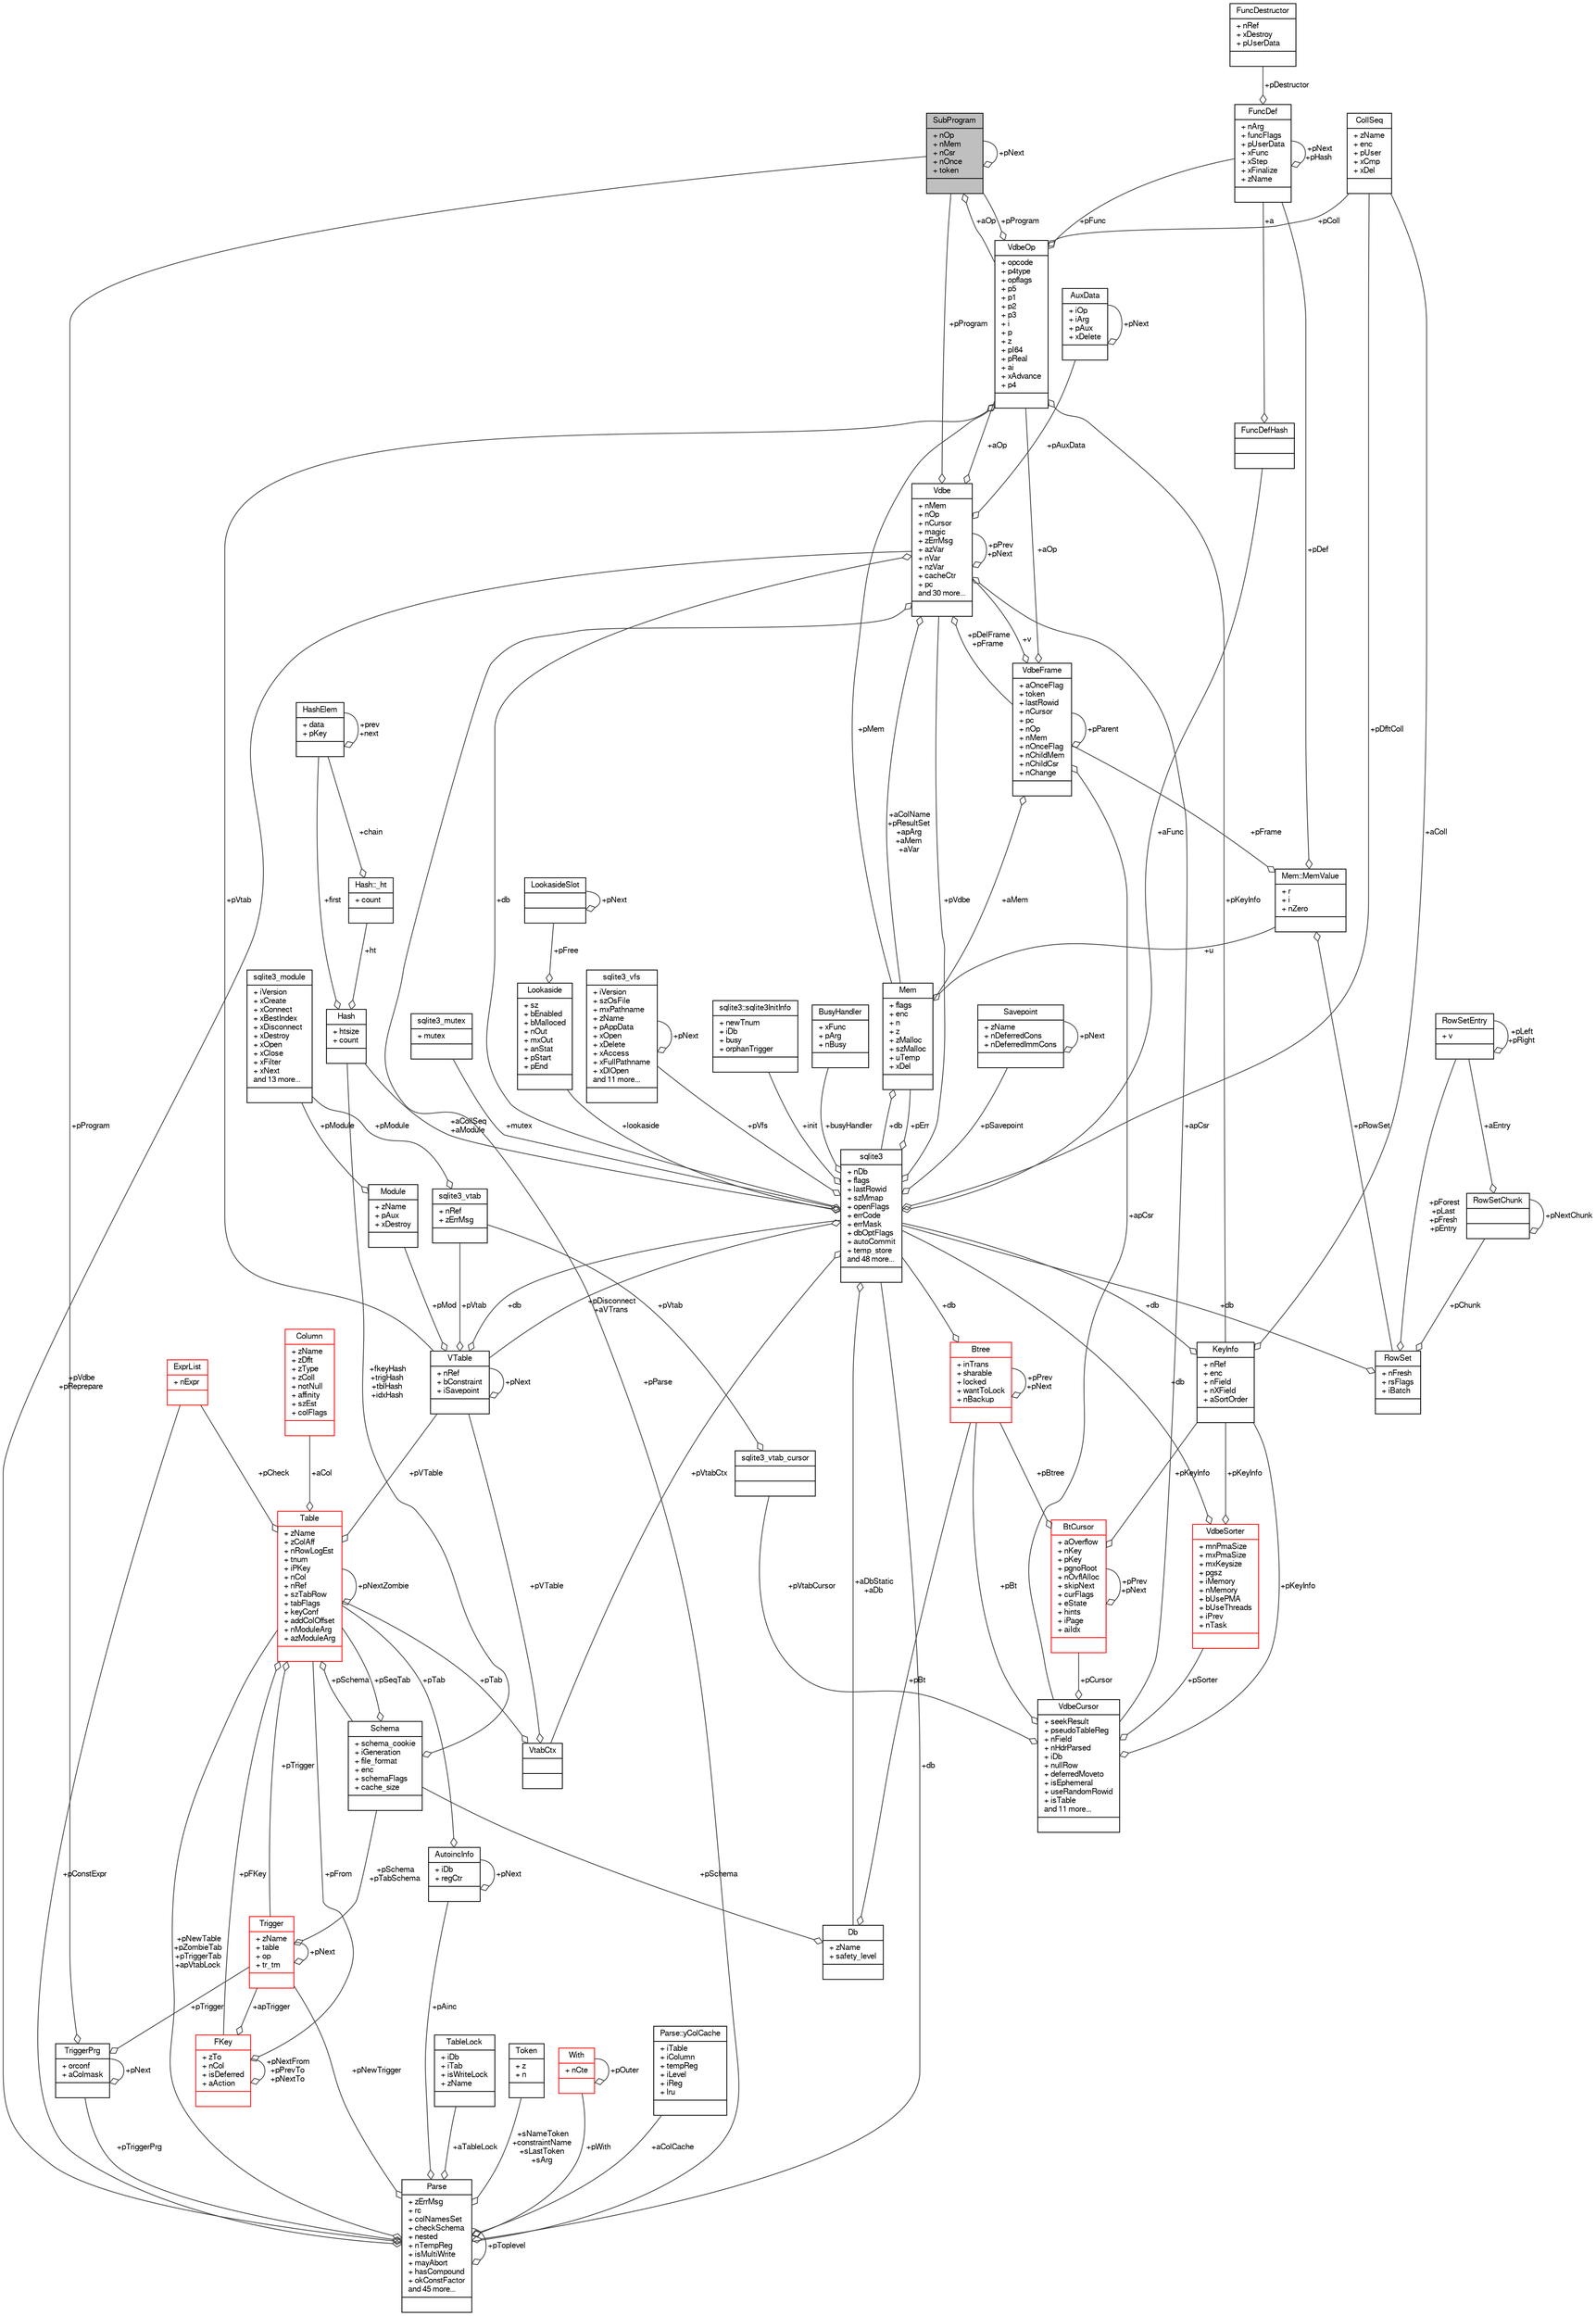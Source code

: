 digraph "SubProgram"
{
  edge [fontname="FreeSans",fontsize="10",labelfontname="FreeSans",labelfontsize="10"];
  node [fontname="FreeSans",fontsize="10",shape=record];
  Node1 [label="{SubProgram\n|+ nOp\l+ nMem\l+ nCsr\l+ nOnce\l+ token\l|}",height=0.2,width=0.4,color="black", fillcolor="grey75", style="filled", fontcolor="black"];
  Node1 -> Node1 [color="grey25",fontsize="10",style="solid",label=" +pNext" ,arrowhead="odiamond",fontname="FreeSans"];
  Node2 -> Node1 [color="grey25",fontsize="10",style="solid",label=" +aOp" ,arrowhead="odiamond",fontname="FreeSans"];
  Node2 [label="{VdbeOp\n|+ opcode\l+ p4type\l+ opflags\l+ p5\l+ p1\l+ p2\l+ p3\l+ i\l+ p\l+ z\l+ pI64\l+ pReal\l+ ai\l+ xAdvance\l+ p4\l|}",height=0.2,width=0.4,color="black", fillcolor="white", style="filled",URL="$structVdbeOp.html"];
  Node3 -> Node2 [color="grey25",fontsize="10",style="solid",label=" +pMem" ,arrowhead="odiamond",fontname="FreeSans"];
  Node3 [label="{Mem\n|+ flags\l+ enc\l+ n\l+ z\l+ zMalloc\l+ szMalloc\l+ uTemp\l+ xDel\l|}",height=0.2,width=0.4,color="black", fillcolor="white", style="filled",URL="$structMem.html"];
  Node4 -> Node3 [color="grey25",fontsize="10",style="solid",label=" +u" ,arrowhead="odiamond",fontname="FreeSans"];
  Node4 [label="{Mem::MemValue\n|+ r\l+ i\l+ nZero\l|}",height=0.2,width=0.4,color="black", fillcolor="white", style="filled",URL="$unionMem_1_1MemValue.html"];
  Node5 -> Node4 [color="grey25",fontsize="10",style="solid",label=" +pFrame" ,arrowhead="odiamond",fontname="FreeSans"];
  Node5 [label="{VdbeFrame\n|+ aOnceFlag\l+ token\l+ lastRowid\l+ nCursor\l+ pc\l+ nOp\l+ nMem\l+ nOnceFlag\l+ nChildMem\l+ nChildCsr\l+ nChange\l|}",height=0.2,width=0.4,color="black", fillcolor="white", style="filled",URL="$structVdbeFrame.html"];
  Node3 -> Node5 [color="grey25",fontsize="10",style="solid",label=" +aMem" ,arrowhead="odiamond",fontname="FreeSans"];
  Node6 -> Node5 [color="grey25",fontsize="10",style="solid",label=" +v" ,arrowhead="odiamond",fontname="FreeSans"];
  Node6 [label="{Vdbe\n|+ nMem\l+ nOp\l+ nCursor\l+ magic\l+ zErrMsg\l+ azVar\l+ nVar\l+ nzVar\l+ cacheCtr\l+ pc\land 30 more...\l|}",height=0.2,width=0.4,color="black", fillcolor="white", style="filled",URL="$structVdbe.html"];
  Node6 -> Node6 [color="grey25",fontsize="10",style="solid",label=" +pPrev\n+pNext" ,arrowhead="odiamond",fontname="FreeSans"];
  Node3 -> Node6 [color="grey25",fontsize="10",style="solid",label=" +aColName\n+pResultSet\n+apArg\n+aMem\n+aVar" ,arrowhead="odiamond",fontname="FreeSans"];
  Node7 -> Node6 [color="grey25",fontsize="10",style="solid",label=" +db" ,arrowhead="odiamond",fontname="FreeSans"];
  Node7 [label="{sqlite3\n|+ nDb\l+ flags\l+ lastRowid\l+ szMmap\l+ openFlags\l+ errCode\l+ errMask\l+ dbOptFlags\l+ autoCommit\l+ temp_store\land 48 more...\l|}",height=0.2,width=0.4,color="black", fillcolor="white", style="filled",URL="$structsqlite3.html"];
  Node3 -> Node7 [color="grey25",fontsize="10",style="solid",label=" +pErr" ,arrowhead="odiamond",fontname="FreeSans"];
  Node6 -> Node7 [color="grey25",fontsize="10",style="solid",label=" +pVdbe" ,arrowhead="odiamond",fontname="FreeSans"];
  Node8 -> Node7 [color="grey25",fontsize="10",style="solid",label=" +pSavepoint" ,arrowhead="odiamond",fontname="FreeSans"];
  Node8 [label="{Savepoint\n|+ zName\l+ nDeferredCons\l+ nDeferredImmCons\l|}",height=0.2,width=0.4,color="black", fillcolor="white", style="filled",URL="$structSavepoint.html"];
  Node8 -> Node8 [color="grey25",fontsize="10",style="solid",label=" +pNext" ,arrowhead="odiamond",fontname="FreeSans"];
  Node9 -> Node7 [color="grey25",fontsize="10",style="solid",label=" +aFunc" ,arrowhead="odiamond",fontname="FreeSans"];
  Node9 [label="{FuncDefHash\n||}",height=0.2,width=0.4,color="black", fillcolor="white", style="filled",URL="$structFuncDefHash.html"];
  Node10 -> Node9 [color="grey25",fontsize="10",style="solid",label=" +a" ,arrowhead="odiamond",fontname="FreeSans"];
  Node10 [label="{FuncDef\n|+ nArg\l+ funcFlags\l+ pUserData\l+ xFunc\l+ xStep\l+ xFinalize\l+ zName\l|}",height=0.2,width=0.4,color="black", fillcolor="white", style="filled",URL="$structFuncDef.html"];
  Node11 -> Node10 [color="grey25",fontsize="10",style="solid",label=" +pDestructor" ,arrowhead="odiamond",fontname="FreeSans"];
  Node11 [label="{FuncDestructor\n|+ nRef\l+ xDestroy\l+ pUserData\l|}",height=0.2,width=0.4,color="black", fillcolor="white", style="filled",URL="$structFuncDestructor.html"];
  Node10 -> Node10 [color="grey25",fontsize="10",style="solid",label=" +pNext\n+pHash" ,arrowhead="odiamond",fontname="FreeSans"];
  Node12 -> Node7 [color="grey25",fontsize="10",style="solid",label=" +lookaside" ,arrowhead="odiamond",fontname="FreeSans"];
  Node12 [label="{Lookaside\n|+ sz\l+ bEnabled\l+ bMalloced\l+ nOut\l+ mxOut\l+ anStat\l+ pStart\l+ pEnd\l|}",height=0.2,width=0.4,color="black", fillcolor="white", style="filled",URL="$structLookaside.html"];
  Node13 -> Node12 [color="grey25",fontsize="10",style="solid",label=" +pFree" ,arrowhead="odiamond",fontname="FreeSans"];
  Node13 [label="{LookasideSlot\n||}",height=0.2,width=0.4,color="black", fillcolor="white", style="filled",URL="$structLookasideSlot.html"];
  Node13 -> Node13 [color="grey25",fontsize="10",style="solid",label=" +pNext" ,arrowhead="odiamond",fontname="FreeSans"];
  Node14 -> Node7 [color="grey25",fontsize="10",style="solid",label=" +mutex" ,arrowhead="odiamond",fontname="FreeSans"];
  Node14 [label="{sqlite3_mutex\n|+ mutex\l|}",height=0.2,width=0.4,color="black", fillcolor="white", style="filled",URL="$structsqlite3__mutex.html"];
  Node15 -> Node7 [color="grey25",fontsize="10",style="solid",label=" +pVfs" ,arrowhead="odiamond",fontname="FreeSans"];
  Node15 [label="{sqlite3_vfs\n|+ iVersion\l+ szOsFile\l+ mxPathname\l+ zName\l+ pAppData\l+ xOpen\l+ xDelete\l+ xAccess\l+ xFullPathname\l+ xDlOpen\land 11 more...\l|}",height=0.2,width=0.4,color="black", fillcolor="white", style="filled",URL="$structsqlite3__vfs.html"];
  Node15 -> Node15 [color="grey25",fontsize="10",style="solid",label=" +pNext" ,arrowhead="odiamond",fontname="FreeSans"];
  Node16 -> Node7 [color="grey25",fontsize="10",style="solid",label=" +init" ,arrowhead="odiamond",fontname="FreeSans"];
  Node16 [label="{sqlite3::sqlite3InitInfo\n|+ newTnum\l+ iDb\l+ busy\l+ orphanTrigger\l|}",height=0.2,width=0.4,color="black", fillcolor="white", style="filled",URL="$structsqlite3_1_1sqlite3InitInfo.html"];
  Node17 -> Node7 [color="grey25",fontsize="10",style="solid",label=" +busyHandler" ,arrowhead="odiamond",fontname="FreeSans"];
  Node17 [label="{BusyHandler\n|+ xFunc\l+ pArg\l+ nBusy\l|}",height=0.2,width=0.4,color="black", fillcolor="white", style="filled",URL="$structBusyHandler.html"];
  Node18 -> Node7 [color="grey25",fontsize="10",style="solid",label=" +pVtabCtx" ,arrowhead="odiamond",fontname="FreeSans"];
  Node18 [label="{VtabCtx\n||}",height=0.2,width=0.4,color="black", fillcolor="white", style="filled",URL="$structVtabCtx.html"];
  Node19 -> Node18 [color="grey25",fontsize="10",style="solid",label=" +pVTable" ,arrowhead="odiamond",fontname="FreeSans"];
  Node19 [label="{VTable\n|+ nRef\l+ bConstraint\l+ iSavepoint\l|}",height=0.2,width=0.4,color="black", fillcolor="white", style="filled",URL="$structVTable.html"];
  Node7 -> Node19 [color="grey25",fontsize="10",style="solid",label=" +db" ,arrowhead="odiamond",fontname="FreeSans"];
  Node19 -> Node19 [color="grey25",fontsize="10",style="solid",label=" +pNext" ,arrowhead="odiamond",fontname="FreeSans"];
  Node20 -> Node19 [color="grey25",fontsize="10",style="solid",label=" +pMod" ,arrowhead="odiamond",fontname="FreeSans"];
  Node20 [label="{Module\n|+ zName\l+ pAux\l+ xDestroy\l|}",height=0.2,width=0.4,color="black", fillcolor="white", style="filled",URL="$structModule.html"];
  Node21 -> Node20 [color="grey25",fontsize="10",style="solid",label=" +pModule" ,arrowhead="odiamond",fontname="FreeSans"];
  Node21 [label="{sqlite3_module\n|+ iVersion\l+ xCreate\l+ xConnect\l+ xBestIndex\l+ xDisconnect\l+ xDestroy\l+ xOpen\l+ xClose\l+ xFilter\l+ xNext\land 13 more...\l|}",height=0.2,width=0.4,color="black", fillcolor="white", style="filled",URL="$structsqlite3__module.html"];
  Node22 -> Node19 [color="grey25",fontsize="10",style="solid",label=" +pVtab" ,arrowhead="odiamond",fontname="FreeSans"];
  Node22 [label="{sqlite3_vtab\n|+ nRef\l+ zErrMsg\l|}",height=0.2,width=0.4,color="black", fillcolor="white", style="filled",URL="$structsqlite3__vtab.html"];
  Node21 -> Node22 [color="grey25",fontsize="10",style="solid",label=" +pModule" ,arrowhead="odiamond",fontname="FreeSans"];
  Node23 -> Node18 [color="grey25",fontsize="10",style="solid",label=" +pTab" ,arrowhead="odiamond",fontname="FreeSans"];
  Node23 [label="{Table\n|+ zName\l+ zColAff\l+ nRowLogEst\l+ tnum\l+ iPKey\l+ nCol\l+ nRef\l+ szTabRow\l+ tabFlags\l+ keyConf\l+ addColOffset\l+ nModuleArg\l+ azModuleArg\l|}",height=0.2,width=0.4,color="red", fillcolor="white", style="filled",URL="$structTable.html"];
  Node24 -> Node23 [color="grey25",fontsize="10",style="solid",label=" +pSchema" ,arrowhead="odiamond",fontname="FreeSans"];
  Node24 [label="{Schema\n|+ schema_cookie\l+ iGeneration\l+ file_format\l+ enc\l+ schemaFlags\l+ cache_size\l|}",height=0.2,width=0.4,color="black", fillcolor="white", style="filled",URL="$structSchema.html"];
  Node23 -> Node24 [color="grey25",fontsize="10",style="solid",label=" +pSeqTab" ,arrowhead="odiamond",fontname="FreeSans"];
  Node25 -> Node24 [color="grey25",fontsize="10",style="solid",label=" +fkeyHash\n+trigHash\n+tblHash\n+idxHash" ,arrowhead="odiamond",fontname="FreeSans"];
  Node25 [label="{Hash\n|+ htsize\l+ count\l|}",height=0.2,width=0.4,color="black", fillcolor="white", style="filled",URL="$structHash.html"];
  Node26 -> Node25 [color="grey25",fontsize="10",style="solid",label=" +ht" ,arrowhead="odiamond",fontname="FreeSans"];
  Node26 [label="{Hash::_ht\n|+ count\l|}",height=0.2,width=0.4,color="black", fillcolor="white", style="filled",URL="$structHash_1_1__ht.html"];
  Node27 -> Node26 [color="grey25",fontsize="10",style="solid",label=" +chain" ,arrowhead="odiamond",fontname="FreeSans"];
  Node27 [label="{HashElem\n|+ data\l+ pKey\l|}",height=0.2,width=0.4,color="black", fillcolor="white", style="filled",URL="$structHashElem.html"];
  Node27 -> Node27 [color="grey25",fontsize="10",style="solid",label=" +prev\n+next" ,arrowhead="odiamond",fontname="FreeSans"];
  Node27 -> Node25 [color="grey25",fontsize="10",style="solid",label=" +first" ,arrowhead="odiamond",fontname="FreeSans"];
  Node28 -> Node23 [color="grey25",fontsize="10",style="solid",label=" +aCol" ,arrowhead="odiamond",fontname="FreeSans"];
  Node28 [label="{Column\n|+ zName\l+ zDflt\l+ zType\l+ zColl\l+ notNull\l+ affinity\l+ szEst\l+ colFlags\l|}",height=0.2,width=0.4,color="red", fillcolor="white", style="filled",URL="$structColumn.html"];
  Node45 -> Node23 [color="grey25",fontsize="10",style="solid",label=" +pFKey" ,arrowhead="odiamond",fontname="FreeSans"];
  Node45 [label="{FKey\n|+ zTo\l+ nCol\l+ isDeferred\l+ aAction\l|}",height=0.2,width=0.4,color="red", fillcolor="white", style="filled",URL="$structFKey.html"];
  Node45 -> Node45 [color="grey25",fontsize="10",style="solid",label=" +pNextFrom\n+pPrevTo\n+pNextTo" ,arrowhead="odiamond",fontname="FreeSans"];
  Node23 -> Node45 [color="grey25",fontsize="10",style="solid",label=" +pFrom" ,arrowhead="odiamond",fontname="FreeSans"];
  Node47 -> Node45 [color="grey25",fontsize="10",style="solid",label=" +apTrigger" ,arrowhead="odiamond",fontname="FreeSans"];
  Node47 [label="{Trigger\n|+ zName\l+ table\l+ op\l+ tr_tm\l|}",height=0.2,width=0.4,color="red", fillcolor="white", style="filled",URL="$structTrigger.html"];
  Node24 -> Node47 [color="grey25",fontsize="10",style="solid",label=" +pSchema\n+pTabSchema" ,arrowhead="odiamond",fontname="FreeSans"];
  Node47 -> Node47 [color="grey25",fontsize="10",style="solid",label=" +pNext" ,arrowhead="odiamond",fontname="FreeSans"];
  Node19 -> Node23 [color="grey25",fontsize="10",style="solid",label=" +pVTable" ,arrowhead="odiamond",fontname="FreeSans"];
  Node23 -> Node23 [color="grey25",fontsize="10",style="solid",label=" +pNextZombie" ,arrowhead="odiamond",fontname="FreeSans"];
  Node47 -> Node23 [color="grey25",fontsize="10",style="solid",label=" +pTrigger" ,arrowhead="odiamond",fontname="FreeSans"];
  Node33 -> Node23 [color="grey25",fontsize="10",style="solid",label=" +pCheck" ,arrowhead="odiamond",fontname="FreeSans"];
  Node33 [label="{ExprList\n|+ nExpr\l|}",height=0.2,width=0.4,color="red", fillcolor="white", style="filled",URL="$structExprList.html"];
  Node44 -> Node7 [color="grey25",fontsize="10",style="solid",label=" +pDfltColl" ,arrowhead="odiamond",fontname="FreeSans"];
  Node44 [label="{CollSeq\n|+ zName\l+ enc\l+ pUser\l+ xCmp\l+ xDel\l|}",height=0.2,width=0.4,color="black", fillcolor="white", style="filled",URL="$structCollSeq.html"];
  Node19 -> Node7 [color="grey25",fontsize="10",style="solid",label=" +pDisconnect\n+aVTrans" ,arrowhead="odiamond",fontname="FreeSans"];
  Node50 -> Node7 [color="grey25",fontsize="10",style="solid",label=" +aDbStatic\n+aDb" ,arrowhead="odiamond",fontname="FreeSans"];
  Node50 [label="{Db\n|+ zName\l+ safety_level\l|}",height=0.2,width=0.4,color="black", fillcolor="white", style="filled",URL="$structDb.html"];
  Node24 -> Node50 [color="grey25",fontsize="10",style="solid",label=" +pSchema" ,arrowhead="odiamond",fontname="FreeSans"];
  Node51 -> Node50 [color="grey25",fontsize="10",style="solid",label=" +pBt" ,arrowhead="odiamond",fontname="FreeSans"];
  Node51 [label="{Btree\n|+ inTrans\l+ sharable\l+ locked\l+ wantToLock\l+ nBackup\l|}",height=0.2,width=0.4,color="red", fillcolor="white", style="filled",URL="$structBtree.html"];
  Node7 -> Node51 [color="grey25",fontsize="10",style="solid",label=" +db" ,arrowhead="odiamond",fontname="FreeSans"];
  Node51 -> Node51 [color="grey25",fontsize="10",style="solid",label=" +pPrev\n+pNext" ,arrowhead="odiamond",fontname="FreeSans"];
  Node25 -> Node7 [color="grey25",fontsize="10",style="solid",label=" +aCollSeq\n+aModule" ,arrowhead="odiamond",fontname="FreeSans"];
  Node5 -> Node6 [color="grey25",fontsize="10",style="solid",label=" +pDelFrame\n+pFrame" ,arrowhead="odiamond",fontname="FreeSans"];
  Node68 -> Node6 [color="grey25",fontsize="10",style="solid",label=" +pAuxData" ,arrowhead="odiamond",fontname="FreeSans"];
  Node68 [label="{AuxData\n|+ iOp\l+ iArg\l+ pAux\l+ xDelete\l|}",height=0.2,width=0.4,color="black", fillcolor="white", style="filled",URL="$structAuxData.html"];
  Node68 -> Node68 [color="grey25",fontsize="10",style="solid",label=" +pNext" ,arrowhead="odiamond",fontname="FreeSans"];
  Node1 -> Node6 [color="grey25",fontsize="10",style="solid",label=" +pProgram" ,arrowhead="odiamond",fontname="FreeSans"];
  Node69 -> Node6 [color="grey25",fontsize="10",style="solid",label=" +apCsr" ,arrowhead="odiamond",fontname="FreeSans"];
  Node69 [label="{VdbeCursor\n|+ seekResult\l+ pseudoTableReg\l+ nField\l+ nHdrParsed\l+ iDb\l+ nullRow\l+ deferredMoveto\l+ isEphemeral\l+ useRandomRowid\l+ isTable\land 11 more...\l|}",height=0.2,width=0.4,color="black", fillcolor="white", style="filled",URL="$structVdbeCursor.html"];
  Node53 -> Node69 [color="grey25",fontsize="10",style="solid",label=" +pCursor" ,arrowhead="odiamond",fontname="FreeSans"];
  Node53 [label="{BtCursor\n|+ aOverflow\l+ nKey\l+ pKey\l+ pgnoRoot\l+ nOvflAlloc\l+ skipNext\l+ curFlags\l+ eState\l+ hints\l+ iPage\l+ aiIdx\l|}",height=0.2,width=0.4,color="red", fillcolor="white", style="filled",URL="$structBtCursor.html"];
  Node53 -> Node53 [color="grey25",fontsize="10",style="solid",label=" +pPrev\n+pNext" ,arrowhead="odiamond",fontname="FreeSans"];
  Node43 -> Node53 [color="grey25",fontsize="10",style="solid",label=" +pKeyInfo" ,arrowhead="odiamond",fontname="FreeSans"];
  Node43 [label="{KeyInfo\n|+ nRef\l+ enc\l+ nField\l+ nXField\l+ aSortOrder\l|}",height=0.2,width=0.4,color="black", fillcolor="white", style="filled",URL="$structKeyInfo.html"];
  Node7 -> Node43 [color="grey25",fontsize="10",style="solid",label=" +db" ,arrowhead="odiamond",fontname="FreeSans"];
  Node44 -> Node43 [color="grey25",fontsize="10",style="solid",label=" +aColl" ,arrowhead="odiamond",fontname="FreeSans"];
  Node51 -> Node53 [color="grey25",fontsize="10",style="solid",label=" +pBtree" ,arrowhead="odiamond",fontname="FreeSans"];
  Node70 -> Node69 [color="grey25",fontsize="10",style="solid",label=" +pVtabCursor" ,arrowhead="odiamond",fontname="FreeSans"];
  Node70 [label="{sqlite3_vtab_cursor\n||}",height=0.2,width=0.4,color="black", fillcolor="white", style="filled",URL="$structsqlite3__vtab__cursor.html"];
  Node22 -> Node70 [color="grey25",fontsize="10",style="solid",label=" +pVtab" ,arrowhead="odiamond",fontname="FreeSans"];
  Node71 -> Node69 [color="grey25",fontsize="10",style="solid",label=" +pSorter" ,arrowhead="odiamond",fontname="FreeSans"];
  Node71 [label="{VdbeSorter\n|+ mnPmaSize\l+ mxPmaSize\l+ mxKeysize\l+ pgsz\l+ iMemory\l+ nMemory\l+ bUsePMA\l+ bUseThreads\l+ iPrev\l+ nTask\l|}",height=0.2,width=0.4,color="red", fillcolor="white", style="filled",URL="$structVdbeSorter.html"];
  Node7 -> Node71 [color="grey25",fontsize="10",style="solid",label=" +db" ,arrowhead="odiamond",fontname="FreeSans"];
  Node43 -> Node71 [color="grey25",fontsize="10",style="solid",label=" +pKeyInfo" ,arrowhead="odiamond",fontname="FreeSans"];
  Node43 -> Node69 [color="grey25",fontsize="10",style="solid",label=" +pKeyInfo" ,arrowhead="odiamond",fontname="FreeSans"];
  Node51 -> Node69 [color="grey25",fontsize="10",style="solid",label=" +pBt" ,arrowhead="odiamond",fontname="FreeSans"];
  Node81 -> Node6 [color="grey25",fontsize="10",style="solid",label=" +pParse" ,arrowhead="odiamond",fontname="FreeSans"];
  Node81 [label="{Parse\n|+ zErrMsg\l+ rc\l+ colNamesSet\l+ checkSchema\l+ nested\l+ nTempReg\l+ isMultiWrite\l+ mayAbort\l+ hasCompound\l+ okConstFactor\land 45 more...\l|}",height=0.2,width=0.4,color="black", fillcolor="white", style="filled",URL="$structParse.html"];
  Node6 -> Node81 [color="grey25",fontsize="10",style="solid",label=" +pVdbe\n+pReprepare" ,arrowhead="odiamond",fontname="FreeSans"];
  Node7 -> Node81 [color="grey25",fontsize="10",style="solid",label=" +db" ,arrowhead="odiamond",fontname="FreeSans"];
  Node82 -> Node81 [color="grey25",fontsize="10",style="solid",label=" +aTableLock" ,arrowhead="odiamond",fontname="FreeSans"];
  Node82 [label="{TableLock\n|+ iDb\l+ iTab\l+ isWriteLock\l+ zName\l|}",height=0.2,width=0.4,color="black", fillcolor="white", style="filled",URL="$structTableLock.html"];
  Node49 -> Node81 [color="grey25",fontsize="10",style="solid",label=" +sNameToken\n+constraintName\n+sLastToken\n+sArg" ,arrowhead="odiamond",fontname="FreeSans"];
  Node49 [label="{Token\n|+ z\l+ n\l|}",height=0.2,width=0.4,color="black", fillcolor="white", style="filled",URL="$structToken.html"];
  Node36 -> Node81 [color="grey25",fontsize="10",style="solid",label=" +pWith" ,arrowhead="odiamond",fontname="FreeSans"];
  Node36 [label="{With\n|+ nCte\l|}",height=0.2,width=0.4,color="red", fillcolor="white", style="filled",URL="$structWith.html"];
  Node36 -> Node36 [color="grey25",fontsize="10",style="solid",label=" +pOuter" ,arrowhead="odiamond",fontname="FreeSans"];
  Node83 -> Node81 [color="grey25",fontsize="10",style="solid",label=" +aColCache" ,arrowhead="odiamond",fontname="FreeSans"];
  Node83 [label="{Parse::yColCache\n|+ iTable\l+ iColumn\l+ tempReg\l+ iLevel\l+ iReg\l+ lru\l|}",height=0.2,width=0.4,color="black", fillcolor="white", style="filled",URL="$structParse_1_1yColCache.html"];
  Node23 -> Node81 [color="grey25",fontsize="10",style="solid",label=" +pNewTable\n+pZombieTab\n+pTriggerTab\n+apVtabLock" ,arrowhead="odiamond",fontname="FreeSans"];
  Node47 -> Node81 [color="grey25",fontsize="10",style="solid",label=" +pNewTrigger" ,arrowhead="odiamond",fontname="FreeSans"];
  Node84 -> Node81 [color="grey25",fontsize="10",style="solid",label=" +pTriggerPrg" ,arrowhead="odiamond",fontname="FreeSans"];
  Node84 [label="{TriggerPrg\n|+ orconf\l+ aColmask\l|}",height=0.2,width=0.4,color="black", fillcolor="white", style="filled",URL="$structTriggerPrg.html"];
  Node1 -> Node84 [color="grey25",fontsize="10",style="solid",label=" +pProgram" ,arrowhead="odiamond",fontname="FreeSans"];
  Node47 -> Node84 [color="grey25",fontsize="10",style="solid",label=" +pTrigger" ,arrowhead="odiamond",fontname="FreeSans"];
  Node84 -> Node84 [color="grey25",fontsize="10",style="solid",label=" +pNext" ,arrowhead="odiamond",fontname="FreeSans"];
  Node85 -> Node81 [color="grey25",fontsize="10",style="solid",label=" +pAinc" ,arrowhead="odiamond",fontname="FreeSans"];
  Node85 [label="{AutoincInfo\n|+ iDb\l+ regCtr\l|}",height=0.2,width=0.4,color="black", fillcolor="white", style="filled",URL="$structAutoincInfo.html"];
  Node23 -> Node85 [color="grey25",fontsize="10",style="solid",label=" +pTab" ,arrowhead="odiamond",fontname="FreeSans"];
  Node85 -> Node85 [color="grey25",fontsize="10",style="solid",label=" +pNext" ,arrowhead="odiamond",fontname="FreeSans"];
  Node33 -> Node81 [color="grey25",fontsize="10",style="solid",label=" +pConstExpr" ,arrowhead="odiamond",fontname="FreeSans"];
  Node81 -> Node81 [color="grey25",fontsize="10",style="solid",label=" +pToplevel" ,arrowhead="odiamond",fontname="FreeSans"];
  Node2 -> Node6 [color="grey25",fontsize="10",style="solid",label=" +aOp" ,arrowhead="odiamond",fontname="FreeSans"];
  Node5 -> Node5 [color="grey25",fontsize="10",style="solid",label=" +pParent" ,arrowhead="odiamond",fontname="FreeSans"];
  Node69 -> Node5 [color="grey25",fontsize="10",style="solid",label=" +apCsr" ,arrowhead="odiamond",fontname="FreeSans"];
  Node2 -> Node5 [color="grey25",fontsize="10",style="solid",label=" +aOp" ,arrowhead="odiamond",fontname="FreeSans"];
  Node86 -> Node4 [color="grey25",fontsize="10",style="solid",label=" +pRowSet" ,arrowhead="odiamond",fontname="FreeSans"];
  Node86 [label="{RowSet\n|+ nFresh\l+ rsFlags\l+ iBatch\l|}",height=0.2,width=0.4,color="black", fillcolor="white", style="filled",URL="$structRowSet.html"];
  Node7 -> Node86 [color="grey25",fontsize="10",style="solid",label=" +db" ,arrowhead="odiamond",fontname="FreeSans"];
  Node87 -> Node86 [color="grey25",fontsize="10",style="solid",label=" +pChunk" ,arrowhead="odiamond",fontname="FreeSans"];
  Node87 [label="{RowSetChunk\n||}",height=0.2,width=0.4,color="black", fillcolor="white", style="filled",URL="$structRowSetChunk.html"];
  Node87 -> Node87 [color="grey25",fontsize="10",style="solid",label=" +pNextChunk" ,arrowhead="odiamond",fontname="FreeSans"];
  Node88 -> Node87 [color="grey25",fontsize="10",style="solid",label=" +aEntry" ,arrowhead="odiamond",fontname="FreeSans"];
  Node88 [label="{RowSetEntry\n|+ v\l|}",height=0.2,width=0.4,color="black", fillcolor="white", style="filled",URL="$structRowSetEntry.html"];
  Node88 -> Node88 [color="grey25",fontsize="10",style="solid",label=" +pLeft\n+pRight" ,arrowhead="odiamond",fontname="FreeSans"];
  Node88 -> Node86 [color="grey25",fontsize="10",style="solid",label=" +pForest\n+pLast\n+pFresh\n+pEntry" ,arrowhead="odiamond",fontname="FreeSans"];
  Node10 -> Node4 [color="grey25",fontsize="10",style="solid",label=" +pDef" ,arrowhead="odiamond",fontname="FreeSans"];
  Node7 -> Node3 [color="grey25",fontsize="10",style="solid",label=" +db" ,arrowhead="odiamond",fontname="FreeSans"];
  Node44 -> Node2 [color="grey25",fontsize="10",style="solid",label=" +pColl" ,arrowhead="odiamond",fontname="FreeSans"];
  Node19 -> Node2 [color="grey25",fontsize="10",style="solid",label=" +pVtab" ,arrowhead="odiamond",fontname="FreeSans"];
  Node1 -> Node2 [color="grey25",fontsize="10",style="solid",label=" +pProgram" ,arrowhead="odiamond",fontname="FreeSans"];
  Node43 -> Node2 [color="grey25",fontsize="10",style="solid",label=" +pKeyInfo" ,arrowhead="odiamond",fontname="FreeSans"];
  Node10 -> Node2 [color="grey25",fontsize="10",style="solid",label=" +pFunc" ,arrowhead="odiamond",fontname="FreeSans"];
}
